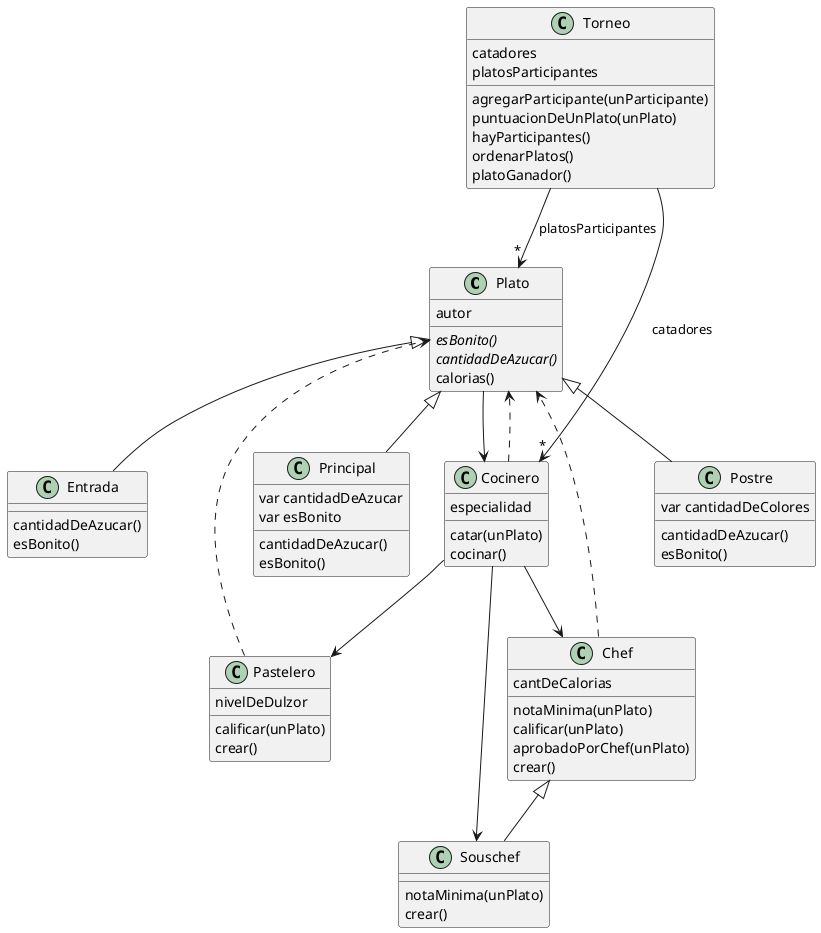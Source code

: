 @startuml diagramaDeClases

class Plato {
    autor
    {abstract} esBonito()
    {abstract} cantidadDeAzucar()
    calorias()
}

class Entrada extends Plato {
    cantidadDeAzucar()
    esBonito()
}

class Principal extends Plato {
    var cantidadDeAzucar
    var esBonito
    cantidadDeAzucar()
    esBonito()  
}

class Postre extends Plato {
    var cantidadDeColores
    cantidadDeAzucar()
    esBonito()
}

class Cocinero {
    especialidad 
    catar(unPlato)
    cocinar()
}

class Pastelero {
    nivelDeDulzor
    calificar(unPlato)
    crear()
}

class Chef {
    cantDeCalorias
    notaMinima(unPlato)
    calificar(unPlato)
    aprobadoPorChef(unPlato)
    crear()
}

class Souschef extends Chef {
      notaMinima(unPlato)
      crear()
}

class Torneo {
    catadores  
    platosParticipantes
    agregarParticipante(unParticipante)
    puntuacionDeUnPlato(unPlato)
    hayParticipantes()
    ordenarPlatos()
    platoGanador()
}

Plato --> Cocinero
Cocinero --> Pastelero
Cocinero --> Chef
Cocinero --> Souschef
Cocinero ..> Plato
Pastelero ..> Plato
Chef ..> Plato
Torneo --> "*" Cocinero : catadores
Torneo --> "*" Plato : platosParticipantes

@enduml